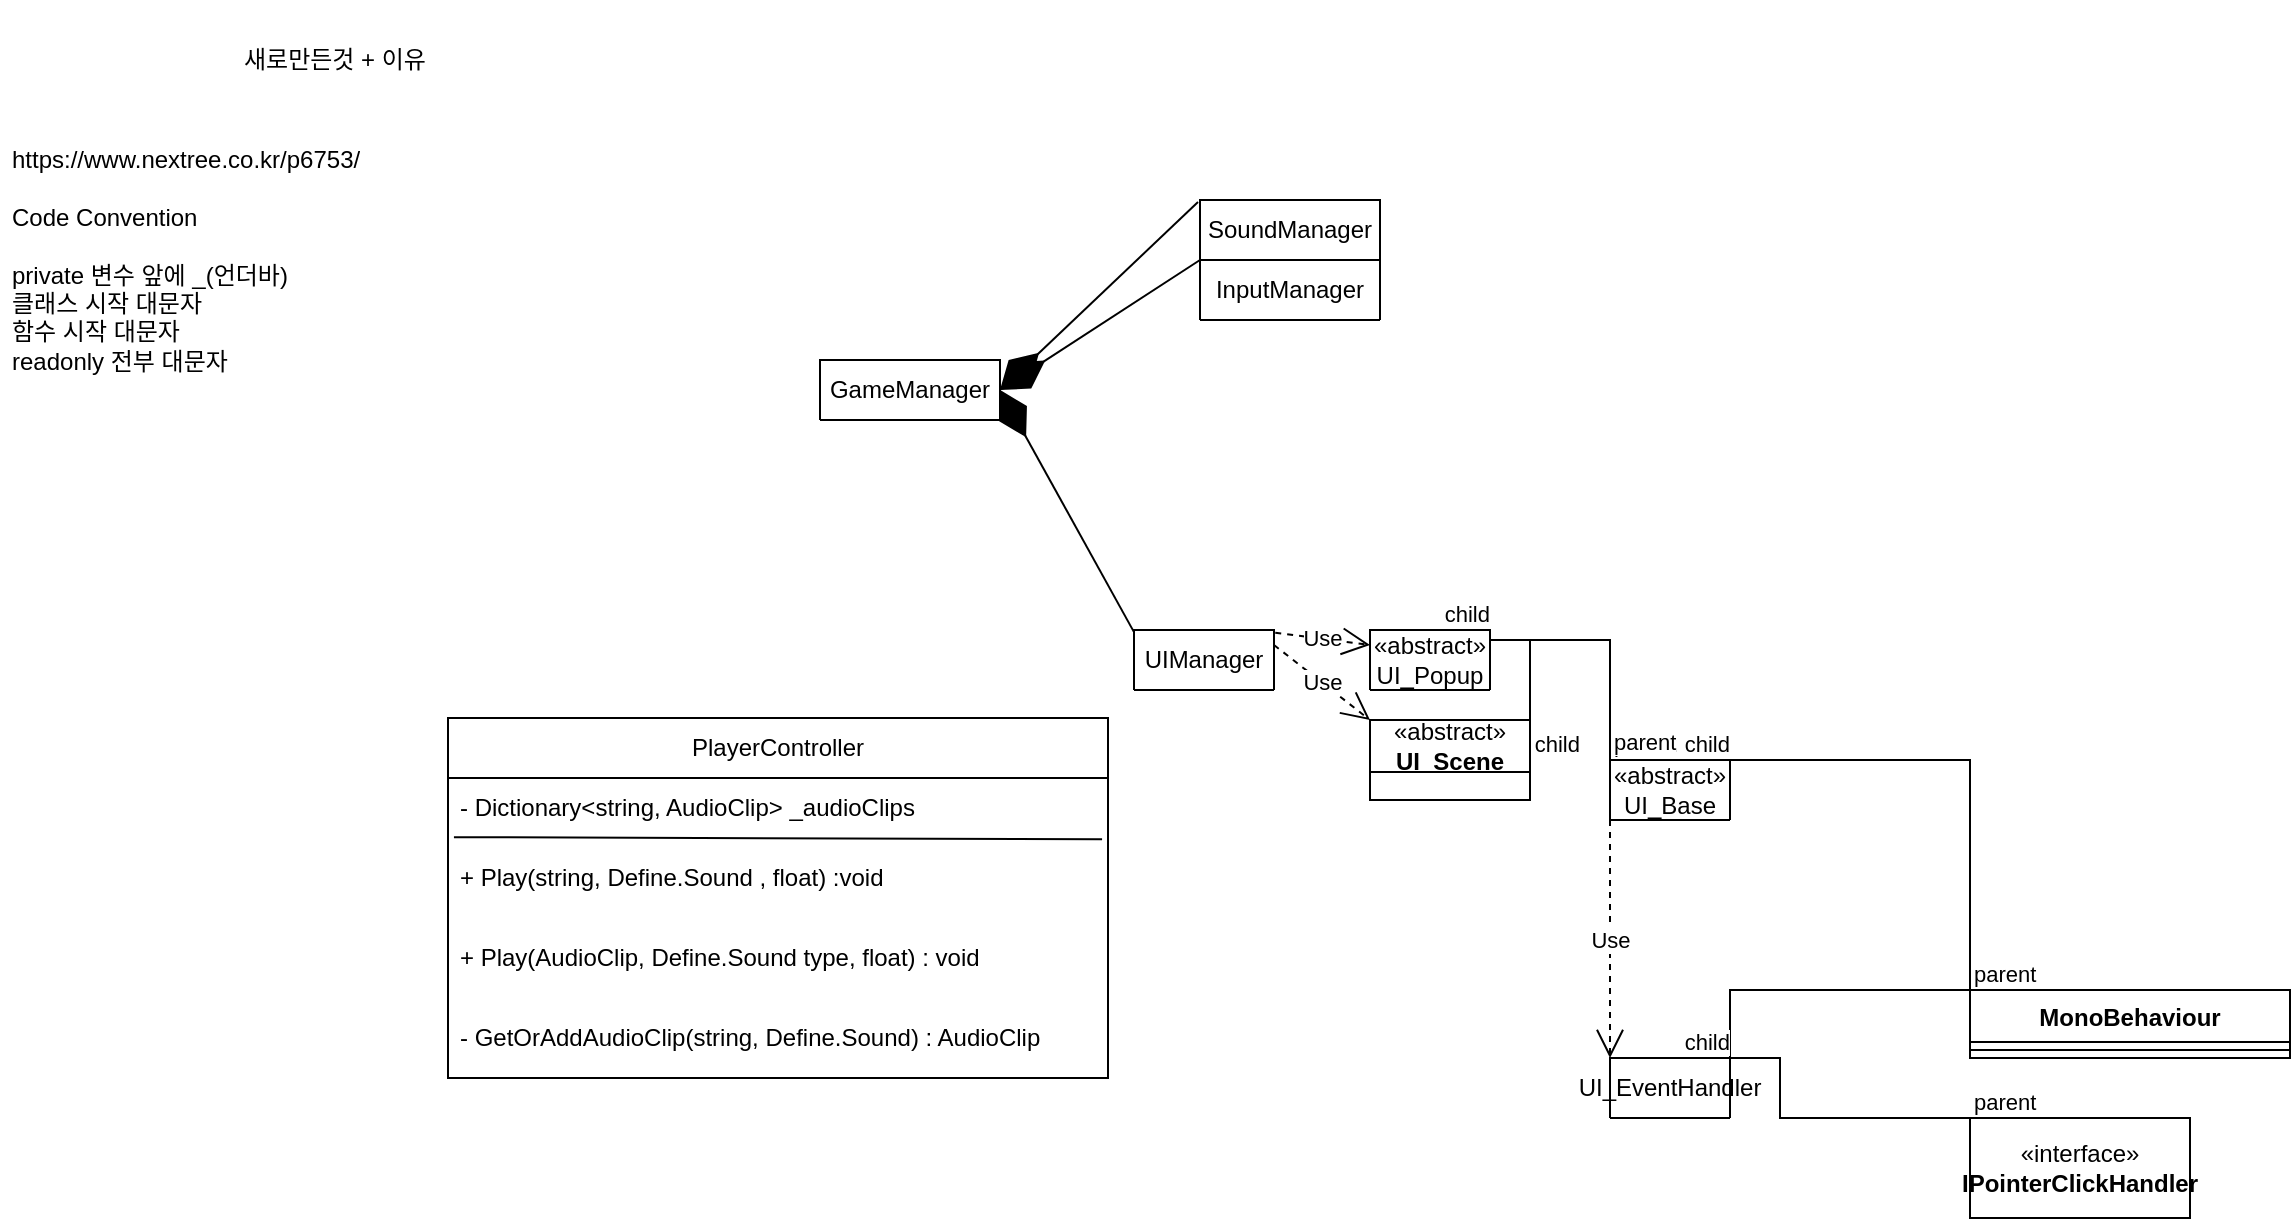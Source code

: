 <mxfile version="21.2.3" type="github">
  <diagram id="C5RBs43oDa-KdzZeNtuy" name="Page-1">
    <mxGraphModel dx="712" dy="3084" grid="1" gridSize="10" guides="1" tooltips="1" connect="1" arrows="1" fold="1" page="1" pageScale="1" pageWidth="827" pageHeight="1169" math="0" shadow="0">
      <root>
        <mxCell id="WIyWlLk6GJQsqaUBKTNV-0" />
        <mxCell id="WIyWlLk6GJQsqaUBKTNV-1" parent="WIyWlLk6GJQsqaUBKTNV-0" />
        <mxCell id="FvZd1J4cDIK0EpSucuUi-3" value="GameManager" style="swimlane;fontStyle=0;childLayout=stackLayout;horizontal=1;startSize=30;horizontalStack=0;resizeParent=1;resizeParentMax=0;resizeLast=0;collapsible=1;marginBottom=0;whiteSpace=wrap;html=1;fontSize=12;" vertex="1" collapsed="1" parent="WIyWlLk6GJQsqaUBKTNV-1">
          <mxGeometry x="600" y="-1790" width="90" height="30" as="geometry">
            <mxRectangle x="414" y="-1910" width="250" height="120" as="alternateBounds" />
          </mxGeometry>
        </mxCell>
        <mxCell id="FvZd1J4cDIK0EpSucuUi-4" value="- _soundManager :&amp;nbsp;SoundManager" style="text;strokeColor=none;fillColor=none;align=left;verticalAlign=middle;spacingLeft=4;spacingRight=4;overflow=hidden;points=[[0,0.5],[1,0.5]];portConstraint=eastwest;rotatable=0;whiteSpace=wrap;html=1;" vertex="1" parent="FvZd1J4cDIK0EpSucuUi-3">
          <mxGeometry y="30" width="250" height="30" as="geometry" />
        </mxCell>
        <mxCell id="FvZd1J4cDIK0EpSucuUi-344" value="- _inputManager : InputManager" style="text;strokeColor=none;fillColor=none;align=left;verticalAlign=middle;spacingLeft=4;spacingRight=4;overflow=hidden;points=[[0,0.5],[1,0.5]];portConstraint=eastwest;rotatable=0;whiteSpace=wrap;html=1;" vertex="1" parent="FvZd1J4cDIK0EpSucuUi-3">
          <mxGeometry y="60" width="250" height="30" as="geometry" />
        </mxCell>
        <mxCell id="FvZd1J4cDIK0EpSucuUi-9" value="- _uiManager :&amp;nbsp;UIManager" style="text;strokeColor=none;fillColor=none;align=left;verticalAlign=middle;spacingLeft=4;spacingRight=4;overflow=hidden;points=[[0,0.5],[1,0.5]];portConstraint=eastwest;rotatable=0;whiteSpace=wrap;html=1;" vertex="1" parent="FvZd1J4cDIK0EpSucuUi-3">
          <mxGeometry y="90" width="250" height="30" as="geometry" />
        </mxCell>
        <mxCell id="FvZd1J4cDIK0EpSucuUi-11" value="SoundManager" style="swimlane;fontStyle=0;childLayout=stackLayout;horizontal=1;startSize=30;horizontalStack=0;resizeParent=1;resizeParentMax=0;resizeLast=0;collapsible=1;marginBottom=0;whiteSpace=wrap;html=1;fontSize=12;" vertex="1" collapsed="1" parent="WIyWlLk6GJQsqaUBKTNV-1">
          <mxGeometry x="790" y="-1870" width="90" height="30" as="geometry">
            <mxRectangle x="875" y="-1955" width="330" height="250" as="alternateBounds" />
          </mxGeometry>
        </mxCell>
        <mxCell id="FvZd1J4cDIK0EpSucuUi-12" value="- AudioSource[] _audioSources&amp;nbsp;" style="text;strokeColor=none;fillColor=none;align=left;verticalAlign=middle;spacingLeft=4;spacingRight=4;overflow=hidden;points=[[0,0.5],[1,0.5]];portConstraint=eastwest;rotatable=0;whiteSpace=wrap;html=1;" vertex="1" parent="FvZd1J4cDIK0EpSucuUi-11">
          <mxGeometry y="30" width="330" height="30" as="geometry" />
        </mxCell>
        <mxCell id="FvZd1J4cDIK0EpSucuUi-13" value="- Dictionary&amp;lt;string, AudioClip&amp;gt; _audioClips&amp;nbsp;" style="text;strokeColor=none;fillColor=none;align=left;verticalAlign=middle;spacingLeft=4;spacingRight=4;overflow=hidden;points=[[0,0.5],[1,0.5]];portConstraint=eastwest;rotatable=0;whiteSpace=wrap;html=1;" vertex="1" parent="FvZd1J4cDIK0EpSucuUi-11">
          <mxGeometry y="60" width="330" height="30" as="geometry" />
        </mxCell>
        <mxCell id="FvZd1J4cDIK0EpSucuUi-14" value="+ Init() : void" style="text;strokeColor=none;fillColor=none;align=left;verticalAlign=middle;spacingLeft=4;spacingRight=4;overflow=hidden;points=[[0,0.5],[1,0.5]];portConstraint=eastwest;rotatable=0;whiteSpace=wrap;html=1;" vertex="1" parent="FvZd1J4cDIK0EpSucuUi-11">
          <mxGeometry y="90" width="330" height="40" as="geometry" />
        </mxCell>
        <mxCell id="FvZd1J4cDIK0EpSucuUi-15" value="" style="endArrow=none;html=1;rounded=0;exitX=0.009;exitY=-0.01;exitDx=0;exitDy=0;exitPerimeter=0;entryX=0.991;entryY=0.015;entryDx=0;entryDy=0;entryPerimeter=0;" edge="1" parent="FvZd1J4cDIK0EpSucuUi-11" source="FvZd1J4cDIK0EpSucuUi-14" target="FvZd1J4cDIK0EpSucuUi-14">
          <mxGeometry width="50" height="50" relative="1" as="geometry">
            <mxPoint x="110" y="60" as="sourcePoint" />
            <mxPoint x="226" y="120" as="targetPoint" />
            <Array as="points" />
          </mxGeometry>
        </mxCell>
        <mxCell id="FvZd1J4cDIK0EpSucuUi-16" value="+ Play(string, Define.Sound , float) :void&amp;nbsp;" style="text;strokeColor=none;fillColor=none;align=left;verticalAlign=middle;spacingLeft=4;spacingRight=4;overflow=hidden;points=[[0,0.5],[1,0.5]];portConstraint=eastwest;rotatable=0;whiteSpace=wrap;html=1;" vertex="1" parent="FvZd1J4cDIK0EpSucuUi-11">
          <mxGeometry y="130" width="330" height="40" as="geometry" />
        </mxCell>
        <mxCell id="FvZd1J4cDIK0EpSucuUi-17" value="+ Play(AudioClip, Define.Sound type, float) : void&amp;nbsp;" style="text;strokeColor=none;fillColor=none;align=left;verticalAlign=middle;spacingLeft=4;spacingRight=4;overflow=hidden;points=[[0,0.5],[1,0.5]];portConstraint=eastwest;rotatable=0;whiteSpace=wrap;html=1;" vertex="1" parent="FvZd1J4cDIK0EpSucuUi-11">
          <mxGeometry y="170" width="330" height="40" as="geometry" />
        </mxCell>
        <mxCell id="FvZd1J4cDIK0EpSucuUi-18" value="- GetOrAddAudioClip(string, Define.Sound) : AudioClip&amp;nbsp;" style="text;strokeColor=none;fillColor=none;align=left;verticalAlign=middle;spacingLeft=4;spacingRight=4;overflow=hidden;points=[[0,0.5],[1,0.5]];portConstraint=eastwest;rotatable=0;whiteSpace=wrap;html=1;" vertex="1" parent="FvZd1J4cDIK0EpSucuUi-11">
          <mxGeometry y="210" width="330" height="40" as="geometry" />
        </mxCell>
        <mxCell id="FvZd1J4cDIK0EpSucuUi-38" value="UIManager" style="swimlane;fontStyle=0;childLayout=stackLayout;horizontal=1;startSize=30;horizontalStack=0;resizeParent=1;resizeParentMax=0;resizeLast=0;collapsible=1;marginBottom=0;whiteSpace=wrap;html=1;fontSize=12;" vertex="1" collapsed="1" parent="WIyWlLk6GJQsqaUBKTNV-1">
          <mxGeometry x="757" y="-1655" width="70" height="30" as="geometry">
            <mxRectangle x="757" y="-1655" width="530" height="490" as="alternateBounds" />
          </mxGeometry>
        </mxCell>
        <mxCell id="FvZd1J4cDIK0EpSucuUi-39" value="&lt;div&gt;&lt;/div&gt;- popupStack : Stack&amp;lt;UI_Popup&amp;gt;" style="text;strokeColor=none;fillColor=none;align=left;verticalAlign=middle;spacingLeft=4;spacingRight=4;overflow=hidden;points=[[0,0.5],[1,0.5]];portConstraint=eastwest;rotatable=0;whiteSpace=wrap;html=1;" vertex="1" parent="FvZd1J4cDIK0EpSucuUi-38">
          <mxGeometry y="30" width="530" height="30" as="geometry" />
        </mxCell>
        <mxCell id="FvZd1J4cDIK0EpSucuUi-40" value="-&amp;nbsp;_sceneUI : UI_Scene" style="text;strokeColor=none;fillColor=none;align=left;verticalAlign=middle;spacingLeft=4;spacingRight=4;overflow=hidden;points=[[0,0.5],[1,0.5]];portConstraint=eastwest;rotatable=0;whiteSpace=wrap;html=1;" vertex="1" parent="FvZd1J4cDIK0EpSucuUi-38">
          <mxGeometry y="60" width="530" height="30" as="geometry" />
        </mxCell>
        <mxCell id="FvZd1J4cDIK0EpSucuUi-41" value="" style="endArrow=none;html=1;rounded=0;exitX=0.009;exitY=-0.01;exitDx=0;exitDy=0;exitPerimeter=0;entryX=0.991;entryY=0.015;entryDx=0;entryDy=0;entryPerimeter=0;" edge="1" parent="FvZd1J4cDIK0EpSucuUi-38" source="FvZd1J4cDIK0EpSucuUi-42" target="FvZd1J4cDIK0EpSucuUi-42">
          <mxGeometry width="50" height="50" relative="1" as="geometry">
            <mxPoint x="110" y="60" as="sourcePoint" />
            <mxPoint x="226" y="120" as="targetPoint" />
            <Array as="points" />
          </mxGeometry>
        </mxCell>
        <mxCell id="FvZd1J4cDIK0EpSucuUi-42" value="+ Root() : GameObject&amp;nbsp;" style="text;strokeColor=none;fillColor=none;align=left;verticalAlign=middle;spacingLeft=4;spacingRight=4;overflow=hidden;points=[[0,0.5],[1,0.5]];portConstraint=eastwest;rotatable=0;whiteSpace=wrap;html=1;" vertex="1" parent="FvZd1J4cDIK0EpSucuUi-38">
          <mxGeometry y="90" width="530" height="40" as="geometry" />
        </mxCell>
        <mxCell id="FvZd1J4cDIK0EpSucuUi-43" value="+ SetCanvas(GameObject, bool) : void&amp;nbsp;" style="text;strokeColor=none;fillColor=none;align=left;verticalAlign=middle;spacingLeft=4;spacingRight=4;overflow=hidden;points=[[0,0.5],[1,0.5]];portConstraint=eastwest;rotatable=0;whiteSpace=wrap;html=1;" vertex="1" parent="FvZd1J4cDIK0EpSucuUi-38">
          <mxGeometry y="130" width="530" height="40" as="geometry" />
        </mxCell>
        <mxCell id="FvZd1J4cDIK0EpSucuUi-44" value="&lt;div&gt;+ MakeWorldSpaceUI&amp;lt;T&amp;gt;(Transform, string) : T&lt;/div&gt;&lt;div&gt; &lt;/div&gt;" style="text;strokeColor=none;fillColor=none;align=left;verticalAlign=middle;spacingLeft=4;spacingRight=4;overflow=hidden;points=[[0,0.5],[1,0.5]];portConstraint=eastwest;rotatable=0;whiteSpace=wrap;html=1;" vertex="1" parent="FvZd1J4cDIK0EpSucuUi-38">
          <mxGeometry y="170" width="530" height="40" as="geometry" />
        </mxCell>
        <mxCell id="FvZd1J4cDIK0EpSucuUi-45" value="&lt;div&gt;+ MakeSubItem&amp;lt;T&amp;gt;(Transform, string name) : T&lt;/div&gt;&lt;div&gt; &lt;/div&gt;" style="text;strokeColor=none;fillColor=none;align=left;verticalAlign=middle;spacingLeft=4;spacingRight=4;overflow=hidden;points=[[0,0.5],[1,0.5]];portConstraint=eastwest;rotatable=0;whiteSpace=wrap;html=1;" vertex="1" parent="FvZd1J4cDIK0EpSucuUi-38">
          <mxGeometry y="210" width="530" height="40" as="geometry" />
        </mxCell>
        <mxCell id="FvZd1J4cDIK0EpSucuUi-46" value="&lt;div&gt;+ ShowSceneUI&amp;lt;T&amp;gt;(string) : T&lt;/div&gt;&lt;div&gt; &lt;/div&gt;" style="text;strokeColor=none;fillColor=none;align=left;verticalAlign=middle;spacingLeft=4;spacingRight=4;overflow=hidden;points=[[0,0.5],[1,0.5]];portConstraint=eastwest;rotatable=0;whiteSpace=wrap;html=1;" vertex="1" parent="FvZd1J4cDIK0EpSucuUi-38">
          <mxGeometry y="250" width="530" height="40" as="geometry" />
        </mxCell>
        <mxCell id="FvZd1J4cDIK0EpSucuUi-47" value="&lt;div&gt;+ ShowPopupUI&amp;lt;T&amp;gt;(string) :T&lt;/div&gt;&lt;div&gt; &lt;/div&gt;" style="text;strokeColor=none;fillColor=none;align=left;verticalAlign=middle;spacingLeft=4;spacingRight=4;overflow=hidden;points=[[0,0.5],[1,0.5]];portConstraint=eastwest;rotatable=0;whiteSpace=wrap;html=1;" vertex="1" parent="FvZd1J4cDIK0EpSucuUi-38">
          <mxGeometry y="290" width="530" height="40" as="geometry" />
        </mxCell>
        <mxCell id="FvZd1J4cDIK0EpSucuUi-48" value="&lt;div&gt;+ ClosePopupUI(UI_Popup) : void&lt;/div&gt;&lt;div&gt; &lt;/div&gt;" style="text;strokeColor=none;fillColor=none;align=left;verticalAlign=middle;spacingLeft=4;spacingRight=4;overflow=hidden;points=[[0,0.5],[1,0.5]];portConstraint=eastwest;rotatable=0;whiteSpace=wrap;html=1;" vertex="1" parent="FvZd1J4cDIK0EpSucuUi-38">
          <mxGeometry y="330" width="530" height="40" as="geometry" />
        </mxCell>
        <mxCell id="FvZd1J4cDIK0EpSucuUi-49" value="&lt;div&gt;+ ClosePopupUI() : void&lt;/div&gt;&lt;div&gt; &lt;/div&gt;" style="text;strokeColor=none;fillColor=none;align=left;verticalAlign=middle;spacingLeft=4;spacingRight=4;overflow=hidden;points=[[0,0.5],[1,0.5]];portConstraint=eastwest;rotatable=0;whiteSpace=wrap;html=1;" vertex="1" parent="FvZd1J4cDIK0EpSucuUi-38">
          <mxGeometry y="370" width="530" height="40" as="geometry" />
        </mxCell>
        <mxCell id="FvZd1J4cDIK0EpSucuUi-50" value="&lt;div&gt;+ CloseAllPopupUI() : void&lt;/div&gt;&lt;div&gt; &lt;/div&gt;" style="text;strokeColor=none;fillColor=none;align=left;verticalAlign=middle;spacingLeft=4;spacingRight=4;overflow=hidden;points=[[0,0.5],[1,0.5]];portConstraint=eastwest;rotatable=0;whiteSpace=wrap;html=1;" vertex="1" parent="FvZd1J4cDIK0EpSucuUi-38">
          <mxGeometry y="410" width="530" height="40" as="geometry" />
        </mxCell>
        <mxCell id="FvZd1J4cDIK0EpSucuUi-51" value="&lt;div&gt;+ Clear() :void&lt;/div&gt;&lt;div&gt; &lt;/div&gt;" style="text;strokeColor=none;fillColor=none;align=left;verticalAlign=middle;spacingLeft=4;spacingRight=4;overflow=hidden;points=[[0,0.5],[1,0.5]];portConstraint=eastwest;rotatable=0;whiteSpace=wrap;html=1;" vertex="1" parent="FvZd1J4cDIK0EpSucuUi-38">
          <mxGeometry y="450" width="530" height="40" as="geometry" />
        </mxCell>
        <mxCell id="FvZd1J4cDIK0EpSucuUi-60" value="https://www.nextree.co.kr/p6753/&lt;br&gt;&lt;br&gt;Code Convention&amp;nbsp;&lt;br&gt;&lt;br&gt;private 변수 앞에 _(언더바)&lt;br&gt;클래스 시작 대문자&lt;br&gt;함수 시작 대문자&lt;br&gt;readonly 전부 대문자&amp;nbsp;&lt;br&gt;" style="text;strokeColor=none;fillColor=none;align=left;verticalAlign=middle;spacingLeft=4;spacingRight=4;overflow=hidden;points=[[0,0.5],[1,0.5]];portConstraint=eastwest;rotatable=0;whiteSpace=wrap;html=1;" vertex="1" parent="WIyWlLk6GJQsqaUBKTNV-1">
          <mxGeometry x="190" y="-1900" width="200" height="120" as="geometry" />
        </mxCell>
        <mxCell id="FvZd1J4cDIK0EpSucuUi-61" value="" style="endArrow=diamondThin;endFill=1;endSize=24;html=1;rounded=0;entryX=1;entryY=0.5;entryDx=0;entryDy=0;exitX=-0.011;exitY=0.034;exitDx=0;exitDy=0;exitPerimeter=0;" edge="1" parent="WIyWlLk6GJQsqaUBKTNV-1" source="FvZd1J4cDIK0EpSucuUi-11" target="FvZd1J4cDIK0EpSucuUi-4">
          <mxGeometry width="160" relative="1" as="geometry">
            <mxPoint x="1035" y="-1515" as="sourcePoint" />
            <mxPoint x="1195" y="-1515" as="targetPoint" />
          </mxGeometry>
        </mxCell>
        <mxCell id="FvZd1J4cDIK0EpSucuUi-63" value="" style="endArrow=diamondThin;endFill=1;endSize=24;html=1;rounded=0;entryX=1;entryY=0.5;entryDx=0;entryDy=0;exitX=-0.001;exitY=0.031;exitDx=0;exitDy=0;exitPerimeter=0;" edge="1" parent="WIyWlLk6GJQsqaUBKTNV-1" source="FvZd1J4cDIK0EpSucuUi-38" target="FvZd1J4cDIK0EpSucuUi-9">
          <mxGeometry width="160" relative="1" as="geometry">
            <mxPoint x="1065" y="-1385" as="sourcePoint" />
            <mxPoint x="965" y="-1530" as="targetPoint" />
          </mxGeometry>
        </mxCell>
        <mxCell id="FvZd1J4cDIK0EpSucuUi-64" value="«abstract»&lt;br&gt;UI_Popup" style="swimlane;fontStyle=0;childLayout=stackLayout;horizontal=1;startSize=30;horizontalStack=0;resizeParent=1;resizeParentMax=0;resizeLast=0;collapsible=1;marginBottom=0;whiteSpace=wrap;html=1;fontSize=12;" vertex="1" collapsed="1" parent="WIyWlLk6GJQsqaUBKTNV-1">
          <mxGeometry x="875" y="-1655" width="60" height="30" as="geometry">
            <mxRectangle x="930" y="-2150" width="530" height="490" as="alternateBounds" />
          </mxGeometry>
        </mxCell>
        <mxCell id="FvZd1J4cDIK0EpSucuUi-65" value="&lt;div&gt;&lt;/div&gt;- popupStack : Stack&amp;lt;UI_Popup&amp;gt;" style="text;strokeColor=none;fillColor=none;align=left;verticalAlign=middle;spacingLeft=4;spacingRight=4;overflow=hidden;points=[[0,0.5],[1,0.5]];portConstraint=eastwest;rotatable=0;whiteSpace=wrap;html=1;" vertex="1" parent="FvZd1J4cDIK0EpSucuUi-64">
          <mxGeometry y="30" width="530" height="30" as="geometry" />
        </mxCell>
        <mxCell id="FvZd1J4cDIK0EpSucuUi-66" value="-&amp;nbsp;_sceneUI : UI_Scene" style="text;strokeColor=none;fillColor=none;align=left;verticalAlign=middle;spacingLeft=4;spacingRight=4;overflow=hidden;points=[[0,0.5],[1,0.5]];portConstraint=eastwest;rotatable=0;whiteSpace=wrap;html=1;" vertex="1" parent="FvZd1J4cDIK0EpSucuUi-64">
          <mxGeometry y="60" width="530" height="30" as="geometry" />
        </mxCell>
        <mxCell id="FvZd1J4cDIK0EpSucuUi-67" value="" style="endArrow=none;html=1;rounded=0;exitX=0.009;exitY=-0.01;exitDx=0;exitDy=0;exitPerimeter=0;entryX=0.991;entryY=0.015;entryDx=0;entryDy=0;entryPerimeter=0;" edge="1" parent="FvZd1J4cDIK0EpSucuUi-64" source="FvZd1J4cDIK0EpSucuUi-68" target="FvZd1J4cDIK0EpSucuUi-68">
          <mxGeometry width="50" height="50" relative="1" as="geometry">
            <mxPoint x="110" y="60" as="sourcePoint" />
            <mxPoint x="226" y="120" as="targetPoint" />
            <Array as="points" />
          </mxGeometry>
        </mxCell>
        <mxCell id="FvZd1J4cDIK0EpSucuUi-68" value="+ Root() : GameObject&amp;nbsp;" style="text;strokeColor=none;fillColor=none;align=left;verticalAlign=middle;spacingLeft=4;spacingRight=4;overflow=hidden;points=[[0,0.5],[1,0.5]];portConstraint=eastwest;rotatable=0;whiteSpace=wrap;html=1;" vertex="1" parent="FvZd1J4cDIK0EpSucuUi-64">
          <mxGeometry y="90" width="530" height="40" as="geometry" />
        </mxCell>
        <mxCell id="FvZd1J4cDIK0EpSucuUi-69" value="+ SetCanvas(GameObject, bool) : void&amp;nbsp;" style="text;strokeColor=none;fillColor=none;align=left;verticalAlign=middle;spacingLeft=4;spacingRight=4;overflow=hidden;points=[[0,0.5],[1,0.5]];portConstraint=eastwest;rotatable=0;whiteSpace=wrap;html=1;" vertex="1" parent="FvZd1J4cDIK0EpSucuUi-64">
          <mxGeometry y="130" width="530" height="40" as="geometry" />
        </mxCell>
        <mxCell id="FvZd1J4cDIK0EpSucuUi-70" value="&lt;div&gt;+ MakeWorldSpaceUI&amp;lt;T&amp;gt;(Transform, string) : T&lt;/div&gt;&lt;div&gt; &lt;/div&gt;" style="text;strokeColor=none;fillColor=none;align=left;verticalAlign=middle;spacingLeft=4;spacingRight=4;overflow=hidden;points=[[0,0.5],[1,0.5]];portConstraint=eastwest;rotatable=0;whiteSpace=wrap;html=1;" vertex="1" parent="FvZd1J4cDIK0EpSucuUi-64">
          <mxGeometry y="170" width="530" height="40" as="geometry" />
        </mxCell>
        <mxCell id="FvZd1J4cDIK0EpSucuUi-71" value="&lt;div&gt;+ MakeSubItem&amp;lt;T&amp;gt;(Transform, string name) : T&lt;/div&gt;&lt;div&gt; &lt;/div&gt;" style="text;strokeColor=none;fillColor=none;align=left;verticalAlign=middle;spacingLeft=4;spacingRight=4;overflow=hidden;points=[[0,0.5],[1,0.5]];portConstraint=eastwest;rotatable=0;whiteSpace=wrap;html=1;" vertex="1" parent="FvZd1J4cDIK0EpSucuUi-64">
          <mxGeometry y="210" width="530" height="40" as="geometry" />
        </mxCell>
        <mxCell id="FvZd1J4cDIK0EpSucuUi-72" value="&lt;div&gt;+ ShowSceneUI&amp;lt;T&amp;gt;(string) : T&lt;/div&gt;&lt;div&gt; &lt;/div&gt;" style="text;strokeColor=none;fillColor=none;align=left;verticalAlign=middle;spacingLeft=4;spacingRight=4;overflow=hidden;points=[[0,0.5],[1,0.5]];portConstraint=eastwest;rotatable=0;whiteSpace=wrap;html=1;" vertex="1" parent="FvZd1J4cDIK0EpSucuUi-64">
          <mxGeometry y="250" width="530" height="40" as="geometry" />
        </mxCell>
        <mxCell id="FvZd1J4cDIK0EpSucuUi-73" value="&lt;div&gt;+ ShowPopupUI&amp;lt;T&amp;gt;(string) :T&lt;/div&gt;&lt;div&gt; &lt;/div&gt;" style="text;strokeColor=none;fillColor=none;align=left;verticalAlign=middle;spacingLeft=4;spacingRight=4;overflow=hidden;points=[[0,0.5],[1,0.5]];portConstraint=eastwest;rotatable=0;whiteSpace=wrap;html=1;" vertex="1" parent="FvZd1J4cDIK0EpSucuUi-64">
          <mxGeometry y="290" width="530" height="40" as="geometry" />
        </mxCell>
        <mxCell id="FvZd1J4cDIK0EpSucuUi-74" value="&lt;div&gt;+ ClosePopupUI(UI_Popup) : void&lt;/div&gt;&lt;div&gt; &lt;/div&gt;" style="text;strokeColor=none;fillColor=none;align=left;verticalAlign=middle;spacingLeft=4;spacingRight=4;overflow=hidden;points=[[0,0.5],[1,0.5]];portConstraint=eastwest;rotatable=0;whiteSpace=wrap;html=1;" vertex="1" parent="FvZd1J4cDIK0EpSucuUi-64">
          <mxGeometry y="330" width="530" height="40" as="geometry" />
        </mxCell>
        <mxCell id="FvZd1J4cDIK0EpSucuUi-75" value="&lt;div&gt;+ ClosePopupUI() : void&lt;/div&gt;&lt;div&gt; &lt;/div&gt;" style="text;strokeColor=none;fillColor=none;align=left;verticalAlign=middle;spacingLeft=4;spacingRight=4;overflow=hidden;points=[[0,0.5],[1,0.5]];portConstraint=eastwest;rotatable=0;whiteSpace=wrap;html=1;" vertex="1" parent="FvZd1J4cDIK0EpSucuUi-64">
          <mxGeometry y="370" width="530" height="40" as="geometry" />
        </mxCell>
        <mxCell id="FvZd1J4cDIK0EpSucuUi-76" value="&lt;div&gt;+ CloseAllPopupUI() : void&lt;/div&gt;&lt;div&gt; &lt;/div&gt;" style="text;strokeColor=none;fillColor=none;align=left;verticalAlign=middle;spacingLeft=4;spacingRight=4;overflow=hidden;points=[[0,0.5],[1,0.5]];portConstraint=eastwest;rotatable=0;whiteSpace=wrap;html=1;" vertex="1" parent="FvZd1J4cDIK0EpSucuUi-64">
          <mxGeometry y="410" width="530" height="40" as="geometry" />
        </mxCell>
        <mxCell id="FvZd1J4cDIK0EpSucuUi-77" value="&lt;div&gt;+ Clear() :void&lt;/div&gt;&lt;div&gt; &lt;/div&gt;" style="text;strokeColor=none;fillColor=none;align=left;verticalAlign=middle;spacingLeft=4;spacingRight=4;overflow=hidden;points=[[0,0.5],[1,0.5]];portConstraint=eastwest;rotatable=0;whiteSpace=wrap;html=1;" vertex="1" parent="FvZd1J4cDIK0EpSucuUi-64">
          <mxGeometry y="450" width="530" height="40" as="geometry" />
        </mxCell>
        <mxCell id="FvZd1J4cDIK0EpSucuUi-78" value="«abstract»&lt;br&gt;UI_Base" style="swimlane;fontStyle=0;childLayout=stackLayout;horizontal=1;startSize=30;horizontalStack=0;resizeParent=1;resizeParentMax=0;resizeLast=0;collapsible=1;marginBottom=0;whiteSpace=wrap;html=1;fontSize=12;" vertex="1" collapsed="1" parent="WIyWlLk6GJQsqaUBKTNV-1">
          <mxGeometry x="995" y="-1590" width="60" height="30" as="geometry">
            <mxRectangle x="1210" y="-1780" width="530" height="260" as="alternateBounds" />
          </mxGeometry>
        </mxCell>
        <mxCell id="FvZd1J4cDIK0EpSucuUi-79" value="&lt;div&gt;# _objects : Dictionary&amp;lt;Type, UnityEngine.Object[]&amp;gt;&lt;/div&gt;&lt;div&gt; &lt;/div&gt;&lt;div&gt;&lt;/div&gt;" style="text;strokeColor=none;fillColor=none;align=left;verticalAlign=middle;spacingLeft=4;spacingRight=4;overflow=hidden;points=[[0,0.5],[1,0.5]];portConstraint=eastwest;rotatable=0;whiteSpace=wrap;html=1;" vertex="1" parent="FvZd1J4cDIK0EpSucuUi-78">
          <mxGeometry y="30" width="530" height="30" as="geometry" />
        </mxCell>
        <mxCell id="FvZd1J4cDIK0EpSucuUi-80" value="" style="endArrow=none;html=1;rounded=0;exitX=0.009;exitY=-0.01;exitDx=0;exitDy=0;exitPerimeter=0;entryX=0.991;entryY=0.015;entryDx=0;entryDy=0;entryPerimeter=0;" edge="1" parent="FvZd1J4cDIK0EpSucuUi-78" source="FvZd1J4cDIK0EpSucuUi-81" target="FvZd1J4cDIK0EpSucuUi-81">
          <mxGeometry width="50" height="50" relative="1" as="geometry">
            <mxPoint x="110" y="60" as="sourcePoint" />
            <mxPoint x="226" y="120" as="targetPoint" />
            <Array as="points" />
          </mxGeometry>
        </mxCell>
        <mxCell id="FvZd1J4cDIK0EpSucuUi-81" value="- Start : void" style="text;strokeColor=none;fillColor=none;align=left;verticalAlign=middle;spacingLeft=4;spacingRight=4;overflow=hidden;points=[[0,0.5],[1,0.5]];portConstraint=eastwest;rotatable=0;whiteSpace=wrap;html=1;" vertex="1" parent="FvZd1J4cDIK0EpSucuUi-78">
          <mxGeometry y="60" width="530" height="40" as="geometry" />
        </mxCell>
        <mxCell id="FvZd1J4cDIK0EpSucuUi-82" value="+ Init() : void" style="text;strokeColor=none;fillColor=none;align=left;verticalAlign=middle;spacingLeft=4;spacingRight=4;overflow=hidden;points=[[0,0.5],[1,0.5]];portConstraint=eastwest;rotatable=0;whiteSpace=wrap;html=1;" vertex="1" parent="FvZd1J4cDIK0EpSucuUi-78">
          <mxGeometry y="100" width="530" height="40" as="geometry" />
        </mxCell>
        <mxCell id="FvZd1J4cDIK0EpSucuUi-83" value="# Bind&amp;lt;T&amp;gt; (Type) : void" style="text;strokeColor=none;fillColor=none;align=left;verticalAlign=middle;spacingLeft=4;spacingRight=4;overflow=hidden;points=[[0,0.5],[1,0.5]];portConstraint=eastwest;rotatable=0;whiteSpace=wrap;html=1;" vertex="1" parent="FvZd1J4cDIK0EpSucuUi-78">
          <mxGeometry y="140" width="530" height="40" as="geometry" />
        </mxCell>
        <mxCell id="FvZd1J4cDIK0EpSucuUi-84" value="# Get&amp;lt;T&amp;gt; (int) : T" style="text;strokeColor=none;fillColor=none;align=left;verticalAlign=middle;spacingLeft=4;spacingRight=4;overflow=hidden;points=[[0,0.5],[1,0.5]];portConstraint=eastwest;rotatable=0;whiteSpace=wrap;html=1;" vertex="1" parent="FvZd1J4cDIK0EpSucuUi-78">
          <mxGeometry y="180" width="530" height="40" as="geometry" />
        </mxCell>
        <mxCell id="FvZd1J4cDIK0EpSucuUi-85" value="+ BindEvent(GameObject, Action, Define.UIEvent)" style="text;strokeColor=none;fillColor=none;align=left;verticalAlign=middle;spacingLeft=4;spacingRight=4;overflow=hidden;points=[[0,0.5],[1,0.5]];portConstraint=eastwest;rotatable=0;whiteSpace=wrap;html=1;" vertex="1" parent="FvZd1J4cDIK0EpSucuUi-78">
          <mxGeometry y="220" width="530" height="40" as="geometry" />
        </mxCell>
        <mxCell id="FvZd1J4cDIK0EpSucuUi-86" value="MonoBehaviour" style="swimlane;fontStyle=1;align=center;verticalAlign=top;childLayout=stackLayout;horizontal=1;startSize=26;horizontalStack=0;resizeParent=1;resizeParentMax=0;resizeLast=0;collapsible=1;marginBottom=0;whiteSpace=wrap;html=1;" vertex="1" parent="WIyWlLk6GJQsqaUBKTNV-1">
          <mxGeometry x="1175" y="-1475" width="160" height="34" as="geometry" />
        </mxCell>
        <mxCell id="FvZd1J4cDIK0EpSucuUi-87" value="" style="line;strokeWidth=1;fillColor=none;align=left;verticalAlign=middle;spacingTop=-1;spacingLeft=3;spacingRight=3;rotatable=0;labelPosition=right;points=[];portConstraint=eastwest;strokeColor=inherit;" vertex="1" parent="FvZd1J4cDIK0EpSucuUi-86">
          <mxGeometry y="26" width="160" height="8" as="geometry" />
        </mxCell>
        <mxCell id="FvZd1J4cDIK0EpSucuUi-88" value="" style="endArrow=none;html=1;edgeStyle=orthogonalEdgeStyle;rounded=0;exitX=0;exitY=0;exitDx=0;exitDy=0;entryX=1;entryY=0;entryDx=0;entryDy=0;" edge="1" parent="WIyWlLk6GJQsqaUBKTNV-1" source="FvZd1J4cDIK0EpSucuUi-86" target="FvZd1J4cDIK0EpSucuUi-78">
          <mxGeometry relative="1" as="geometry">
            <mxPoint x="2235" y="-935" as="sourcePoint" />
            <mxPoint x="2395" y="-935" as="targetPoint" />
            <Array as="points">
              <mxPoint x="1175" y="-1590" />
            </Array>
          </mxGeometry>
        </mxCell>
        <mxCell id="FvZd1J4cDIK0EpSucuUi-89" value="parent" style="edgeLabel;resizable=0;html=1;align=left;verticalAlign=bottom;" connectable="0" vertex="1" parent="FvZd1J4cDIK0EpSucuUi-88">
          <mxGeometry x="-1" relative="1" as="geometry" />
        </mxCell>
        <mxCell id="FvZd1J4cDIK0EpSucuUi-90" value="child" style="edgeLabel;resizable=0;html=1;align=right;verticalAlign=bottom;" connectable="0" vertex="1" parent="FvZd1J4cDIK0EpSucuUi-88">
          <mxGeometry x="1" relative="1" as="geometry" />
        </mxCell>
        <mxCell id="FvZd1J4cDIK0EpSucuUi-91" value="" style="endArrow=none;html=1;edgeStyle=orthogonalEdgeStyle;rounded=0;entryX=1;entryY=0;entryDx=0;entryDy=0;exitX=0;exitY=0;exitDx=0;exitDy=0;" edge="1" parent="WIyWlLk6GJQsqaUBKTNV-1" source="FvZd1J4cDIK0EpSucuUi-78" target="FvZd1J4cDIK0EpSucuUi-64">
          <mxGeometry relative="1" as="geometry">
            <mxPoint x="2235" y="-1515" as="sourcePoint" />
            <mxPoint x="2065" y="-1035" as="targetPoint" />
            <Array as="points">
              <mxPoint x="995" y="-1650" />
              <mxPoint x="935" y="-1650" />
            </Array>
          </mxGeometry>
        </mxCell>
        <mxCell id="FvZd1J4cDIK0EpSucuUi-92" value="parent" style="edgeLabel;resizable=0;html=1;align=left;verticalAlign=bottom;" connectable="0" vertex="1" parent="FvZd1J4cDIK0EpSucuUi-91">
          <mxGeometry x="-1" relative="1" as="geometry" />
        </mxCell>
        <mxCell id="FvZd1J4cDIK0EpSucuUi-93" value="child" style="edgeLabel;resizable=0;html=1;align=right;verticalAlign=bottom;" connectable="0" vertex="1" parent="FvZd1J4cDIK0EpSucuUi-91">
          <mxGeometry x="1" relative="1" as="geometry" />
        </mxCell>
        <mxCell id="FvZd1J4cDIK0EpSucuUi-94" value="" style="endArrow=none;html=1;edgeStyle=orthogonalEdgeStyle;rounded=0;entryX=1;entryY=0;entryDx=0;entryDy=0;exitX=0;exitY=0;exitDx=0;exitDy=0;" edge="1" parent="WIyWlLk6GJQsqaUBKTNV-1" source="FvZd1J4cDIK0EpSucuUi-78" target="FvZd1J4cDIK0EpSucuUi-237">
          <mxGeometry relative="1" as="geometry">
            <mxPoint x="1010" y="-1550" as="sourcePoint" />
            <mxPoint x="1615" y="-1710" as="targetPoint" />
            <Array as="points">
              <mxPoint x="995" y="-1650" />
              <mxPoint x="955" y="-1650" />
            </Array>
          </mxGeometry>
        </mxCell>
        <mxCell id="FvZd1J4cDIK0EpSucuUi-95" value="parent" style="edgeLabel;resizable=0;html=1;align=left;verticalAlign=bottom;" connectable="0" vertex="1" parent="FvZd1J4cDIK0EpSucuUi-94">
          <mxGeometry x="-1" relative="1" as="geometry">
            <mxPoint y="-1" as="offset" />
          </mxGeometry>
        </mxCell>
        <mxCell id="FvZd1J4cDIK0EpSucuUi-96" value="child" style="edgeLabel;resizable=0;html=1;align=right;verticalAlign=bottom;" connectable="0" vertex="1" parent="FvZd1J4cDIK0EpSucuUi-94">
          <mxGeometry x="1" relative="1" as="geometry">
            <mxPoint x="25" y="20" as="offset" />
          </mxGeometry>
        </mxCell>
        <mxCell id="FvZd1J4cDIK0EpSucuUi-97" value="UI_EventHandler" style="swimlane;fontStyle=0;childLayout=stackLayout;horizontal=1;startSize=30;horizontalStack=0;resizeParent=1;resizeParentMax=0;resizeLast=0;collapsible=1;marginBottom=0;whiteSpace=wrap;html=1;fontSize=12;" vertex="1" collapsed="1" parent="WIyWlLk6GJQsqaUBKTNV-1">
          <mxGeometry x="995" y="-1441" width="60" height="30" as="geometry">
            <mxRectangle x="180" y="-1765" width="531.06" height="240" as="alternateBounds" />
          </mxGeometry>
        </mxCell>
        <mxCell id="FvZd1J4cDIK0EpSucuUi-98" value="&lt;div&gt;+ OnClickHandler : Action&amp;lt;PointerEventData&amp;gt;&lt;/div&gt;&lt;div&gt; &lt;/div&gt;&lt;div&gt;&lt;/div&gt;" style="text;strokeColor=none;fillColor=none;align=left;verticalAlign=middle;spacingLeft=4;spacingRight=4;overflow=hidden;points=[[0,0.5],[1,0.5]];portConstraint=eastwest;rotatable=0;whiteSpace=wrap;html=1;" vertex="1" parent="FvZd1J4cDIK0EpSucuUi-97">
          <mxGeometry y="30" width="531.06" height="30" as="geometry" />
        </mxCell>
        <mxCell id="FvZd1J4cDIK0EpSucuUi-99" value="+ OnDragHandler : Action&amp;lt;PointerEventData&amp;gt;" style="text;strokeColor=none;fillColor=none;align=left;verticalAlign=middle;spacingLeft=4;spacingRight=4;overflow=hidden;points=[[0,0.5],[1,0.5]];portConstraint=eastwest;rotatable=0;whiteSpace=wrap;html=1;" vertex="1" parent="FvZd1J4cDIK0EpSucuUi-97">
          <mxGeometry y="60" width="531.06" height="30" as="geometry" />
        </mxCell>
        <mxCell id="FvZd1J4cDIK0EpSucuUi-100" value="" style="endArrow=none;html=1;rounded=0;exitX=0.009;exitY=-0.01;exitDx=0;exitDy=0;exitPerimeter=0;entryX=0.991;entryY=0.015;entryDx=0;entryDy=0;entryPerimeter=0;" edge="1" parent="FvZd1J4cDIK0EpSucuUi-97">
          <mxGeometry width="50" height="50" relative="1" as="geometry">
            <mxPoint x="4.77" y="89.6" as="sourcePoint" />
            <mxPoint x="525.23" y="90.6" as="targetPoint" />
            <Array as="points" />
          </mxGeometry>
        </mxCell>
        <mxCell id="FvZd1J4cDIK0EpSucuUi-101" value="+ OnDragEndHandler : Action&amp;lt;PointerEventData&amp;gt;" style="text;strokeColor=none;fillColor=none;align=left;verticalAlign=middle;spacingLeft=4;spacingRight=4;overflow=hidden;points=[[0,0.5],[1,0.5]];portConstraint=eastwest;rotatable=0;whiteSpace=wrap;html=1;" vertex="1" parent="FvZd1J4cDIK0EpSucuUi-97">
          <mxGeometry y="90" width="531.06" height="30" as="geometry" />
        </mxCell>
        <mxCell id="FvZd1J4cDIK0EpSucuUi-102" value="+ OnPointerClick(PointerEventData) : void" style="text;strokeColor=none;fillColor=none;align=left;verticalAlign=middle;spacingLeft=4;spacingRight=4;overflow=hidden;points=[[0,0.5],[1,0.5]];portConstraint=eastwest;rotatable=0;whiteSpace=wrap;html=1;" vertex="1" parent="FvZd1J4cDIK0EpSucuUi-97">
          <mxGeometry y="120" width="531.06" height="40" as="geometry" />
        </mxCell>
        <mxCell id="FvZd1J4cDIK0EpSucuUi-103" value="+ OnDrag(PointerEventData) : void" style="text;strokeColor=none;fillColor=none;align=left;verticalAlign=middle;spacingLeft=4;spacingRight=4;overflow=hidden;points=[[0,0.5],[1,0.5]];portConstraint=eastwest;rotatable=0;whiteSpace=wrap;html=1;" vertex="1" parent="FvZd1J4cDIK0EpSucuUi-97">
          <mxGeometry y="160" width="531.06" height="40" as="geometry" />
        </mxCell>
        <mxCell id="FvZd1J4cDIK0EpSucuUi-104" value="+ OnDragEnd(PointerEventData) : void" style="text;strokeColor=none;fillColor=none;align=left;verticalAlign=middle;spacingLeft=4;spacingRight=4;overflow=hidden;points=[[0,0.5],[1,0.5]];portConstraint=eastwest;rotatable=0;whiteSpace=wrap;html=1;" vertex="1" parent="FvZd1J4cDIK0EpSucuUi-97">
          <mxGeometry y="200" width="531.06" height="40" as="geometry" />
        </mxCell>
        <mxCell id="FvZd1J4cDIK0EpSucuUi-105" value="" style="endArrow=none;html=1;edgeStyle=orthogonalEdgeStyle;rounded=0;entryX=1;entryY=0;entryDx=0;entryDy=0;exitX=0;exitY=0;exitDx=0;exitDy=0;" edge="1" parent="WIyWlLk6GJQsqaUBKTNV-1" source="FvZd1J4cDIK0EpSucuUi-86" target="FvZd1J4cDIK0EpSucuUi-97">
          <mxGeometry relative="1" as="geometry">
            <mxPoint x="1140" y="-1490" as="sourcePoint" />
            <mxPoint x="2925" y="-515" as="targetPoint" />
            <Array as="points">
              <mxPoint x="1055" y="-1475" />
            </Array>
          </mxGeometry>
        </mxCell>
        <mxCell id="FvZd1J4cDIK0EpSucuUi-106" value="child" style="edgeLabel;resizable=0;html=1;align=right;verticalAlign=bottom;" connectable="0" vertex="1" parent="FvZd1J4cDIK0EpSucuUi-105">
          <mxGeometry x="1" relative="1" as="geometry" />
        </mxCell>
        <mxCell id="FvZd1J4cDIK0EpSucuUi-107" value="«interface»&lt;br&gt;&lt;b&gt;IPointerClickHandler&lt;/b&gt;" style="html=1;whiteSpace=wrap;" vertex="1" parent="WIyWlLk6GJQsqaUBKTNV-1">
          <mxGeometry x="1175" y="-1411" width="110" height="50" as="geometry" />
        </mxCell>
        <mxCell id="FvZd1J4cDIK0EpSucuUi-111" value="" style="endArrow=none;html=1;edgeStyle=orthogonalEdgeStyle;rounded=0;exitX=0;exitY=0;exitDx=0;exitDy=0;entryX=1;entryY=0;entryDx=0;entryDy=0;" edge="1" parent="WIyWlLk6GJQsqaUBKTNV-1" source="FvZd1J4cDIK0EpSucuUi-107" target="FvZd1J4cDIK0EpSucuUi-97">
          <mxGeometry relative="1" as="geometry">
            <mxPoint x="2935" y="-402" as="sourcePoint" />
            <mxPoint x="2815" y="-485" as="targetPoint" />
            <Array as="points">
              <mxPoint x="1080" y="-1441" />
            </Array>
          </mxGeometry>
        </mxCell>
        <mxCell id="FvZd1J4cDIK0EpSucuUi-112" value="parent" style="edgeLabel;resizable=0;html=1;align=left;verticalAlign=bottom;" connectable="0" vertex="1" parent="FvZd1J4cDIK0EpSucuUi-111">
          <mxGeometry x="-1" relative="1" as="geometry" />
        </mxCell>
        <mxCell id="FvZd1J4cDIK0EpSucuUi-116" value="Use" style="endArrow=open;endSize=12;dashed=1;html=1;rounded=0;exitX=1.009;exitY=0.046;exitDx=0;exitDy=0;exitPerimeter=0;entryX=0;entryY=0.25;entryDx=0;entryDy=0;" edge="1" parent="WIyWlLk6GJQsqaUBKTNV-1" source="FvZd1J4cDIK0EpSucuUi-38" target="FvZd1J4cDIK0EpSucuUi-64">
          <mxGeometry width="160" relative="1" as="geometry">
            <mxPoint x="1295" y="-1495" as="sourcePoint" />
            <mxPoint x="1455" y="-1495" as="targetPoint" />
          </mxGeometry>
        </mxCell>
        <mxCell id="FvZd1J4cDIK0EpSucuUi-117" value="Use" style="endArrow=open;endSize=12;dashed=1;html=1;rounded=0;exitX=1;exitY=0.25;exitDx=0;exitDy=0;entryX=0;entryY=0;entryDx=0;entryDy=0;" edge="1" parent="WIyWlLk6GJQsqaUBKTNV-1" source="FvZd1J4cDIK0EpSucuUi-38" target="FvZd1J4cDIK0EpSucuUi-237">
          <mxGeometry width="160" relative="1" as="geometry">
            <mxPoint x="1435" y="-1325" as="sourcePoint" />
            <mxPoint x="1500" y="-1220" as="targetPoint" />
          </mxGeometry>
        </mxCell>
        <mxCell id="FvZd1J4cDIK0EpSucuUi-212" value="새로만든것 + 이유" style="text;html=1;strokeColor=none;fillColor=none;align=center;verticalAlign=middle;whiteSpace=wrap;rounded=0;" vertex="1" parent="WIyWlLk6GJQsqaUBKTNV-1">
          <mxGeometry x="190" y="-1970" width="335" height="60" as="geometry" />
        </mxCell>
        <mxCell id="FvZd1J4cDIK0EpSucuUi-237" value="«abstract»&lt;br style=&quot;border-color: var(--border-color);&quot;&gt;&lt;b style=&quot;border-color: var(--border-color);&quot;&gt;UI_Scene&lt;/b&gt;" style="swimlane;fontStyle=0;childLayout=stackLayout;horizontal=1;startSize=26;fillColor=none;horizontalStack=0;resizeParent=1;resizeParentMax=0;resizeLast=0;collapsible=1;marginBottom=0;whiteSpace=wrap;html=1;" vertex="1" collapsed="1" parent="WIyWlLk6GJQsqaUBKTNV-1">
          <mxGeometry x="875" y="-1610" width="80" height="40" as="geometry">
            <mxRectangle x="320" y="-1952" width="160" height="52" as="alternateBounds" />
          </mxGeometry>
        </mxCell>
        <mxCell id="FvZd1J4cDIK0EpSucuUi-244" value="Use" style="endArrow=open;endSize=12;dashed=1;html=1;rounded=0;exitX=0;exitY=1;exitDx=0;exitDy=0;entryX=0;entryY=0;entryDx=0;entryDy=0;" edge="1" parent="WIyWlLk6GJQsqaUBKTNV-1" source="FvZd1J4cDIK0EpSucuUi-78" target="FvZd1J4cDIK0EpSucuUi-97">
          <mxGeometry x="0.007" width="160" relative="1" as="geometry">
            <mxPoint x="775" y="-1518" as="sourcePoint" />
            <mxPoint x="1205" y="-1537" as="targetPoint" />
            <mxPoint as="offset" />
          </mxGeometry>
        </mxCell>
        <mxCell id="FvZd1J4cDIK0EpSucuUi-336" value="PlayerController" style="swimlane;fontStyle=0;childLayout=stackLayout;horizontal=1;startSize=30;horizontalStack=0;resizeParent=1;resizeParentMax=0;resizeLast=0;collapsible=1;marginBottom=0;whiteSpace=wrap;html=1;fontSize=12;" vertex="1" parent="WIyWlLk6GJQsqaUBKTNV-1">
          <mxGeometry x="414" y="-1611" width="330" height="180" as="geometry">
            <mxRectangle x="827" y="-1860" width="90" height="30" as="alternateBounds" />
          </mxGeometry>
        </mxCell>
        <mxCell id="FvZd1J4cDIK0EpSucuUi-338" value="- Dictionary&amp;lt;string, AudioClip&amp;gt; _audioClips&amp;nbsp;" style="text;strokeColor=none;fillColor=none;align=left;verticalAlign=middle;spacingLeft=4;spacingRight=4;overflow=hidden;points=[[0,0.5],[1,0.5]];portConstraint=eastwest;rotatable=0;whiteSpace=wrap;html=1;" vertex="1" parent="FvZd1J4cDIK0EpSucuUi-336">
          <mxGeometry y="30" width="330" height="30" as="geometry" />
        </mxCell>
        <mxCell id="FvZd1J4cDIK0EpSucuUi-340" value="" style="endArrow=none;html=1;rounded=0;exitX=0.009;exitY=-0.01;exitDx=0;exitDy=0;exitPerimeter=0;entryX=0.991;entryY=0.015;entryDx=0;entryDy=0;entryPerimeter=0;" edge="1" parent="FvZd1J4cDIK0EpSucuUi-336">
          <mxGeometry width="50" height="50" relative="1" as="geometry">
            <mxPoint x="2.97" y="59.6" as="sourcePoint" />
            <mxPoint x="327.03" y="60.6" as="targetPoint" />
            <Array as="points" />
          </mxGeometry>
        </mxCell>
        <mxCell id="FvZd1J4cDIK0EpSucuUi-341" value="+ Play(string, Define.Sound , float) :void&amp;nbsp;" style="text;strokeColor=none;fillColor=none;align=left;verticalAlign=middle;spacingLeft=4;spacingRight=4;overflow=hidden;points=[[0,0.5],[1,0.5]];portConstraint=eastwest;rotatable=0;whiteSpace=wrap;html=1;" vertex="1" parent="FvZd1J4cDIK0EpSucuUi-336">
          <mxGeometry y="60" width="330" height="40" as="geometry" />
        </mxCell>
        <mxCell id="FvZd1J4cDIK0EpSucuUi-342" value="+ Play(AudioClip, Define.Sound type, float) : void&amp;nbsp;" style="text;strokeColor=none;fillColor=none;align=left;verticalAlign=middle;spacingLeft=4;spacingRight=4;overflow=hidden;points=[[0,0.5],[1,0.5]];portConstraint=eastwest;rotatable=0;whiteSpace=wrap;html=1;" vertex="1" parent="FvZd1J4cDIK0EpSucuUi-336">
          <mxGeometry y="100" width="330" height="40" as="geometry" />
        </mxCell>
        <mxCell id="FvZd1J4cDIK0EpSucuUi-343" value="- GetOrAddAudioClip(string, Define.Sound) : AudioClip&amp;nbsp;" style="text;strokeColor=none;fillColor=none;align=left;verticalAlign=middle;spacingLeft=4;spacingRight=4;overflow=hidden;points=[[0,0.5],[1,0.5]];portConstraint=eastwest;rotatable=0;whiteSpace=wrap;html=1;" vertex="1" parent="FvZd1J4cDIK0EpSucuUi-336">
          <mxGeometry y="140" width="330" height="40" as="geometry" />
        </mxCell>
        <mxCell id="FvZd1J4cDIK0EpSucuUi-345" value="InputManager" style="swimlane;fontStyle=0;childLayout=stackLayout;horizontal=1;startSize=30;horizontalStack=0;resizeParent=1;resizeParentMax=0;resizeLast=0;collapsible=1;marginBottom=0;whiteSpace=wrap;html=1;fontSize=12;" vertex="1" collapsed="1" parent="WIyWlLk6GJQsqaUBKTNV-1">
          <mxGeometry x="790" y="-1840" width="90" height="30" as="geometry">
            <mxRectangle x="860" y="-1890" width="245" height="100" as="alternateBounds" />
          </mxGeometry>
        </mxCell>
        <mxCell id="FvZd1J4cDIK0EpSucuUi-346" value="+ KeyboardAction : Action&amp;lt;InputType&amp;gt;" style="text;strokeColor=none;fillColor=none;align=left;verticalAlign=middle;spacingLeft=4;spacingRight=4;overflow=hidden;points=[[0,0.5],[1,0.5]];portConstraint=eastwest;rotatable=0;whiteSpace=wrap;html=1;" vertex="1" parent="FvZd1J4cDIK0EpSucuUi-345">
          <mxGeometry y="30" width="245" height="30" as="geometry" />
        </mxCell>
        <mxCell id="FvZd1J4cDIK0EpSucuUi-348" value="+ OnUpdate() : void" style="text;strokeColor=none;fillColor=none;align=left;verticalAlign=middle;spacingLeft=4;spacingRight=4;overflow=hidden;points=[[0,0.5],[1,0.5]];portConstraint=eastwest;rotatable=0;whiteSpace=wrap;html=1;" vertex="1" parent="FvZd1J4cDIK0EpSucuUi-345">
          <mxGeometry y="60" width="245" height="40" as="geometry" />
        </mxCell>
        <mxCell id="FvZd1J4cDIK0EpSucuUi-349" value="" style="endArrow=none;html=1;rounded=0;exitX=0.009;exitY=-0.01;exitDx=0;exitDy=0;exitPerimeter=0;entryX=0.991;entryY=0.015;entryDx=0;entryDy=0;entryPerimeter=0;" edge="1" parent="FvZd1J4cDIK0EpSucuUi-345" source="FvZd1J4cDIK0EpSucuUi-348" target="FvZd1J4cDIK0EpSucuUi-348">
          <mxGeometry width="50" height="50" relative="1" as="geometry">
            <mxPoint x="110" y="60" as="sourcePoint" />
            <mxPoint x="226" y="120" as="targetPoint" />
            <Array as="points" />
          </mxGeometry>
        </mxCell>
        <mxCell id="FvZd1J4cDIK0EpSucuUi-356" value="" style="endArrow=diamondThin;endFill=1;endSize=24;html=1;rounded=0;entryX=1;entryY=0.5;entryDx=0;entryDy=0;exitX=0;exitY=0;exitDx=0;exitDy=0;" edge="1" parent="WIyWlLk6GJQsqaUBKTNV-1" source="FvZd1J4cDIK0EpSucuUi-345" target="FvZd1J4cDIK0EpSucuUi-344">
          <mxGeometry width="160" relative="1" as="geometry">
            <mxPoint x="869" y="-1944" as="sourcePoint" />
            <mxPoint x="674" y="-1855" as="targetPoint" />
          </mxGeometry>
        </mxCell>
      </root>
    </mxGraphModel>
  </diagram>
</mxfile>
